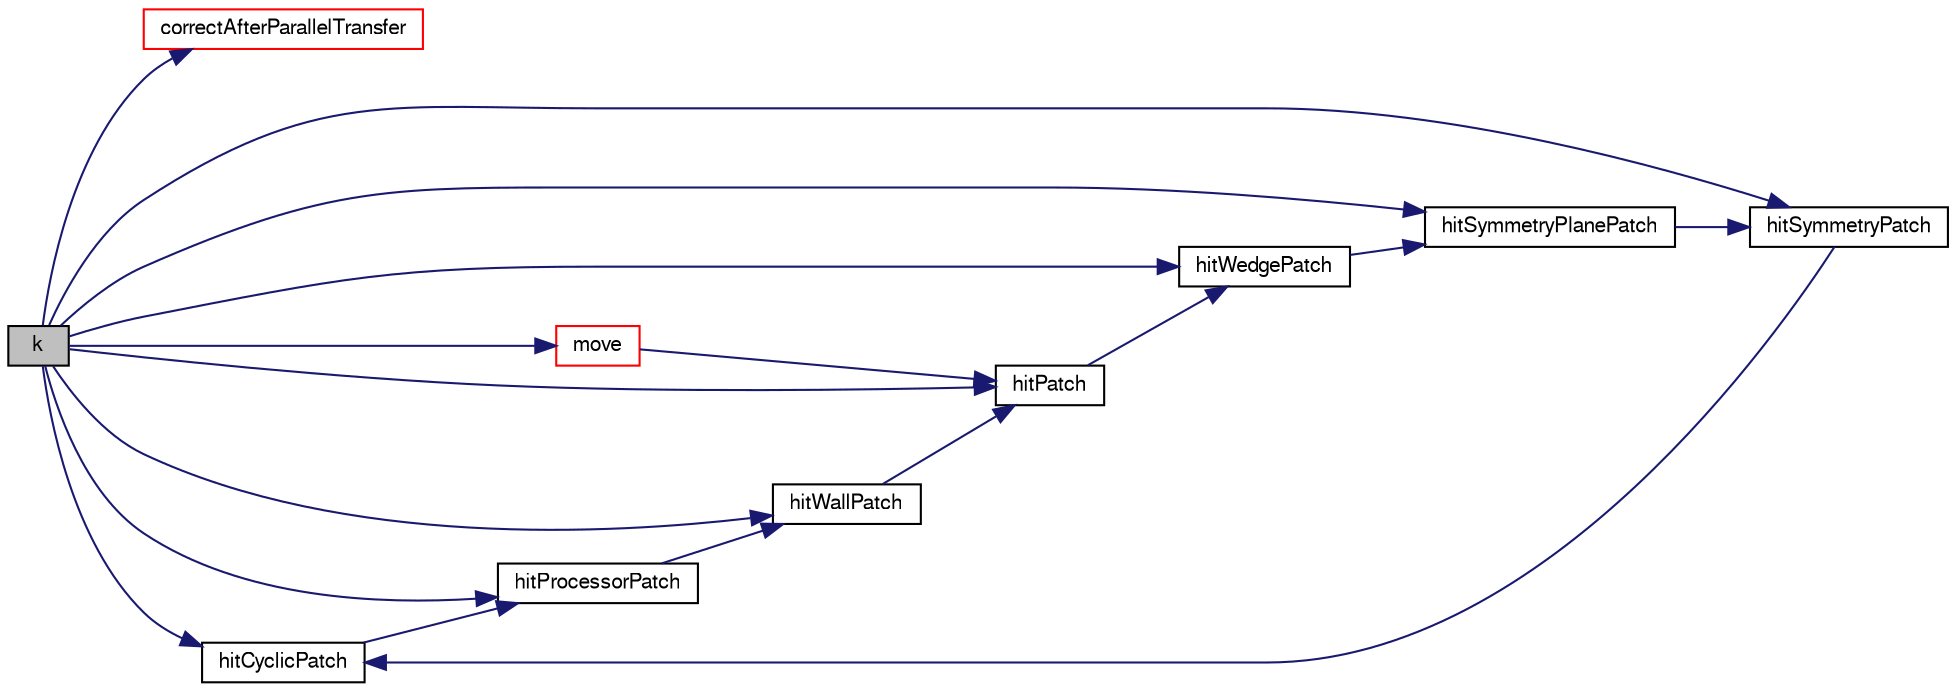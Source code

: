 digraph "k"
{
  bgcolor="transparent";
  edge [fontname="FreeSans",fontsize="10",labelfontname="FreeSans",labelfontsize="10"];
  node [fontname="FreeSans",fontsize="10",shape=record];
  rankdir="LR";
  Node87 [label="k",height=0.2,width=0.4,color="black", fillcolor="grey75", style="filled", fontcolor="black"];
  Node87 -> Node88 [color="midnightblue",fontsize="10",style="solid",fontname="FreeSans"];
  Node88 [label="correctAfterParallelTransfer",height=0.2,width=0.4,color="red",URL="$a24698.html#a01ac7583003103c090b0e2d3810052e8",tooltip="Convert processor patch addressing to the global equivalents. "];
  Node87 -> Node142 [color="midnightblue",fontsize="10",style="solid",fontname="FreeSans"];
  Node142 [label="hitCyclicPatch",height=0.2,width=0.4,color="black",URL="$a24698.html#a264165039e187beeec096ad4d38749de",tooltip="Overridable function to handle the particle hitting a cyclic. "];
  Node142 -> Node143 [color="midnightblue",fontsize="10",style="solid",fontname="FreeSans"];
  Node143 [label="hitProcessorPatch",height=0.2,width=0.4,color="black",URL="$a24698.html#a14f5c2f6515b821449df47a8dacccac9"];
  Node143 -> Node144 [color="midnightblue",fontsize="10",style="solid",fontname="FreeSans"];
  Node144 [label="hitWallPatch",height=0.2,width=0.4,color="black",URL="$a24698.html#a83ddd4996e7a12d68168442c5f04ca72",tooltip="Overridable function to handle the particle hitting a wallPatch. "];
  Node144 -> Node145 [color="midnightblue",fontsize="10",style="solid",fontname="FreeSans"];
  Node145 [label="hitPatch",height=0.2,width=0.4,color="black",URL="$a24698.html#a4caf1bad861c1ac81a4479c6de40ec58",tooltip="Overridable function to handle the particle hitting a patch. "];
  Node145 -> Node146 [color="midnightblue",fontsize="10",style="solid",fontname="FreeSans"];
  Node146 [label="hitWedgePatch",height=0.2,width=0.4,color="black",URL="$a24698.html#a2fd0be2c03210ee48c5c2960983c7a55",tooltip="Overridable function to handle the particle hitting a wedge. "];
  Node146 -> Node147 [color="midnightblue",fontsize="10",style="solid",fontname="FreeSans"];
  Node147 [label="hitSymmetryPlanePatch",height=0.2,width=0.4,color="black",URL="$a24698.html#a1662f39340584699bf43b05eac1dbe55",tooltip="Overridable function to handle the particle hitting a. "];
  Node147 -> Node148 [color="midnightblue",fontsize="10",style="solid",fontname="FreeSans"];
  Node148 [label="hitSymmetryPatch",height=0.2,width=0.4,color="black",URL="$a24698.html#af4f75b6ee8912c50cb421e9ec59410dc",tooltip="Overridable function to handle the particle hitting a. "];
  Node148 -> Node142 [color="midnightblue",fontsize="10",style="solid",fontname="FreeSans"];
  Node87 -> Node145 [color="midnightblue",fontsize="10",style="solid",fontname="FreeSans"];
  Node87 -> Node143 [color="midnightblue",fontsize="10",style="solid",fontname="FreeSans"];
  Node87 -> Node148 [color="midnightblue",fontsize="10",style="solid",fontname="FreeSans"];
  Node87 -> Node147 [color="midnightblue",fontsize="10",style="solid",fontname="FreeSans"];
  Node87 -> Node144 [color="midnightblue",fontsize="10",style="solid",fontname="FreeSans"];
  Node87 -> Node146 [color="midnightblue",fontsize="10",style="solid",fontname="FreeSans"];
  Node87 -> Node149 [color="midnightblue",fontsize="10",style="solid",fontname="FreeSans"];
  Node149 [label="move",height=0.2,width=0.4,color="red",URL="$a24698.html#aa3b793966d64802fdf262dd4d14d21ed",tooltip="Track all particles to their end point. "];
  Node149 -> Node145 [color="midnightblue",fontsize="10",style="solid",fontname="FreeSans"];
}
